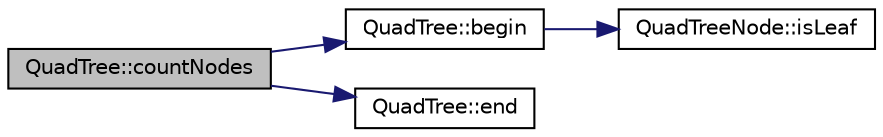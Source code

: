 digraph "QuadTree::countNodes"
{
  edge [fontname="Helvetica",fontsize="10",labelfontname="Helvetica",labelfontsize="10"];
  node [fontname="Helvetica",fontsize="10",shape=record];
  rankdir="LR";
  Node1 [label="QuadTree::countNodes",height=0.2,width=0.4,color="black", fillcolor="grey75", style="filled" fontcolor="black"];
  Node1 -> Node2 [color="midnightblue",fontsize="10",style="solid"];
  Node2 [label="QuadTree::begin",height=0.2,width=0.4,color="black", fillcolor="white", style="filled",URL="$class_quad_tree.html#a702aaf964efe9b2858dc223b7b810e13"];
  Node2 -> Node3 [color="midnightblue",fontsize="10",style="solid"];
  Node3 [label="QuadTreeNode::isLeaf",height=0.2,width=0.4,color="black", fillcolor="white", style="filled",URL="$class_quad_tree_node.html#a9c6c010af46e16c4c2829b867055528b",tooltip="Csomópontról eldönti hogy levél-e."];
  Node1 -> Node4 [color="midnightblue",fontsize="10",style="solid"];
  Node4 [label="QuadTree::end",height=0.2,width=0.4,color="black", fillcolor="white", style="filled",URL="$class_quad_tree.html#aabea79664dba5f52adef8e977d5e3ffa"];
}
